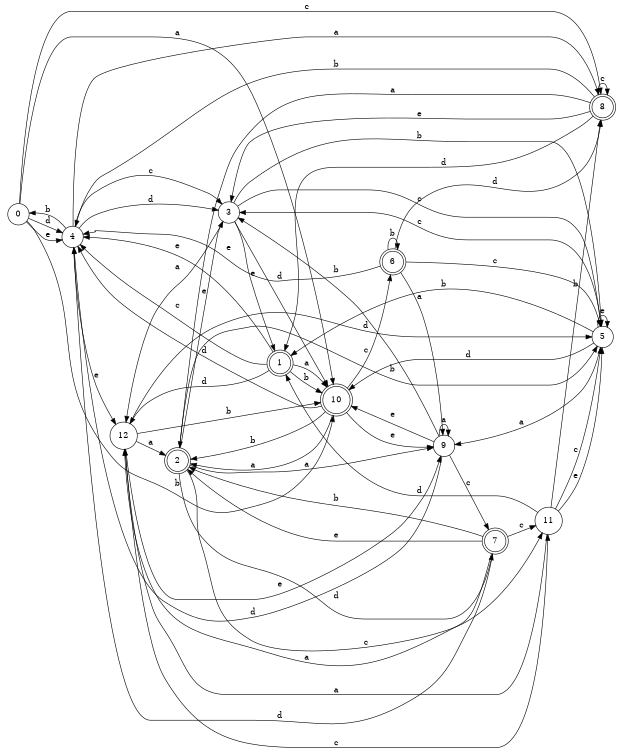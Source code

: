 digraph n11_8 {
__start0 [label="" shape="none"];

rankdir=LR;
size="8,5";

s0 [style="filled", color="black", fillcolor="white" shape="circle", label="0"];
s1 [style="rounded,filled", color="black", fillcolor="white" shape="doublecircle", label="1"];
s2 [style="rounded,filled", color="black", fillcolor="white" shape="doublecircle", label="2"];
s3 [style="filled", color="black", fillcolor="white" shape="circle", label="3"];
s4 [style="filled", color="black", fillcolor="white" shape="circle", label="4"];
s5 [style="filled", color="black", fillcolor="white" shape="circle", label="5"];
s6 [style="rounded,filled", color="black", fillcolor="white" shape="doublecircle", label="6"];
s7 [style="rounded,filled", color="black", fillcolor="white" shape="doublecircle", label="7"];
s8 [style="rounded,filled", color="black", fillcolor="white" shape="doublecircle", label="8"];
s9 [style="filled", color="black", fillcolor="white" shape="circle", label="9"];
s10 [style="rounded,filled", color="black", fillcolor="white" shape="doublecircle", label="10"];
s11 [style="filled", color="black", fillcolor="white" shape="circle", label="11"];
s12 [style="filled", color="black", fillcolor="white" shape="circle", label="12"];
s0 -> s10 [label="a"];
s0 -> s10 [label="b"];
s0 -> s8 [label="c"];
s0 -> s4 [label="d"];
s0 -> s4 [label="e"];
s1 -> s10 [label="a"];
s1 -> s10 [label="b"];
s1 -> s4 [label="c"];
s1 -> s12 [label="d"];
s1 -> s4 [label="e"];
s2 -> s9 [label="a"];
s2 -> s5 [label="b"];
s2 -> s11 [label="c"];
s2 -> s7 [label="d"];
s2 -> s3 [label="e"];
s3 -> s12 [label="a"];
s3 -> s5 [label="b"];
s3 -> s5 [label="c"];
s3 -> s10 [label="d"];
s3 -> s1 [label="e"];
s4 -> s8 [label="a"];
s4 -> s0 [label="b"];
s4 -> s3 [label="c"];
s4 -> s3 [label="d"];
s4 -> s12 [label="e"];
s5 -> s9 [label="a"];
s5 -> s1 [label="b"];
s5 -> s3 [label="c"];
s5 -> s10 [label="d"];
s5 -> s5 [label="e"];
s6 -> s9 [label="a"];
s6 -> s6 [label="b"];
s6 -> s5 [label="c"];
s6 -> s8 [label="d"];
s6 -> s4 [label="e"];
s7 -> s12 [label="a"];
s7 -> s2 [label="b"];
s7 -> s11 [label="c"];
s7 -> s4 [label="d"];
s7 -> s2 [label="e"];
s8 -> s2 [label="a"];
s8 -> s4 [label="b"];
s8 -> s8 [label="c"];
s8 -> s1 [label="d"];
s8 -> s3 [label="e"];
s9 -> s9 [label="a"];
s9 -> s3 [label="b"];
s9 -> s7 [label="c"];
s9 -> s4 [label="d"];
s9 -> s10 [label="e"];
s10 -> s2 [label="a"];
s10 -> s2 [label="b"];
s10 -> s6 [label="c"];
s10 -> s4 [label="d"];
s10 -> s9 [label="e"];
s11 -> s12 [label="a"];
s11 -> s8 [label="b"];
s11 -> s5 [label="c"];
s11 -> s1 [label="d"];
s11 -> s5 [label="e"];
s12 -> s2 [label="a"];
s12 -> s10 [label="b"];
s12 -> s11 [label="c"];
s12 -> s5 [label="d"];
s12 -> s9 [label="e"];

}